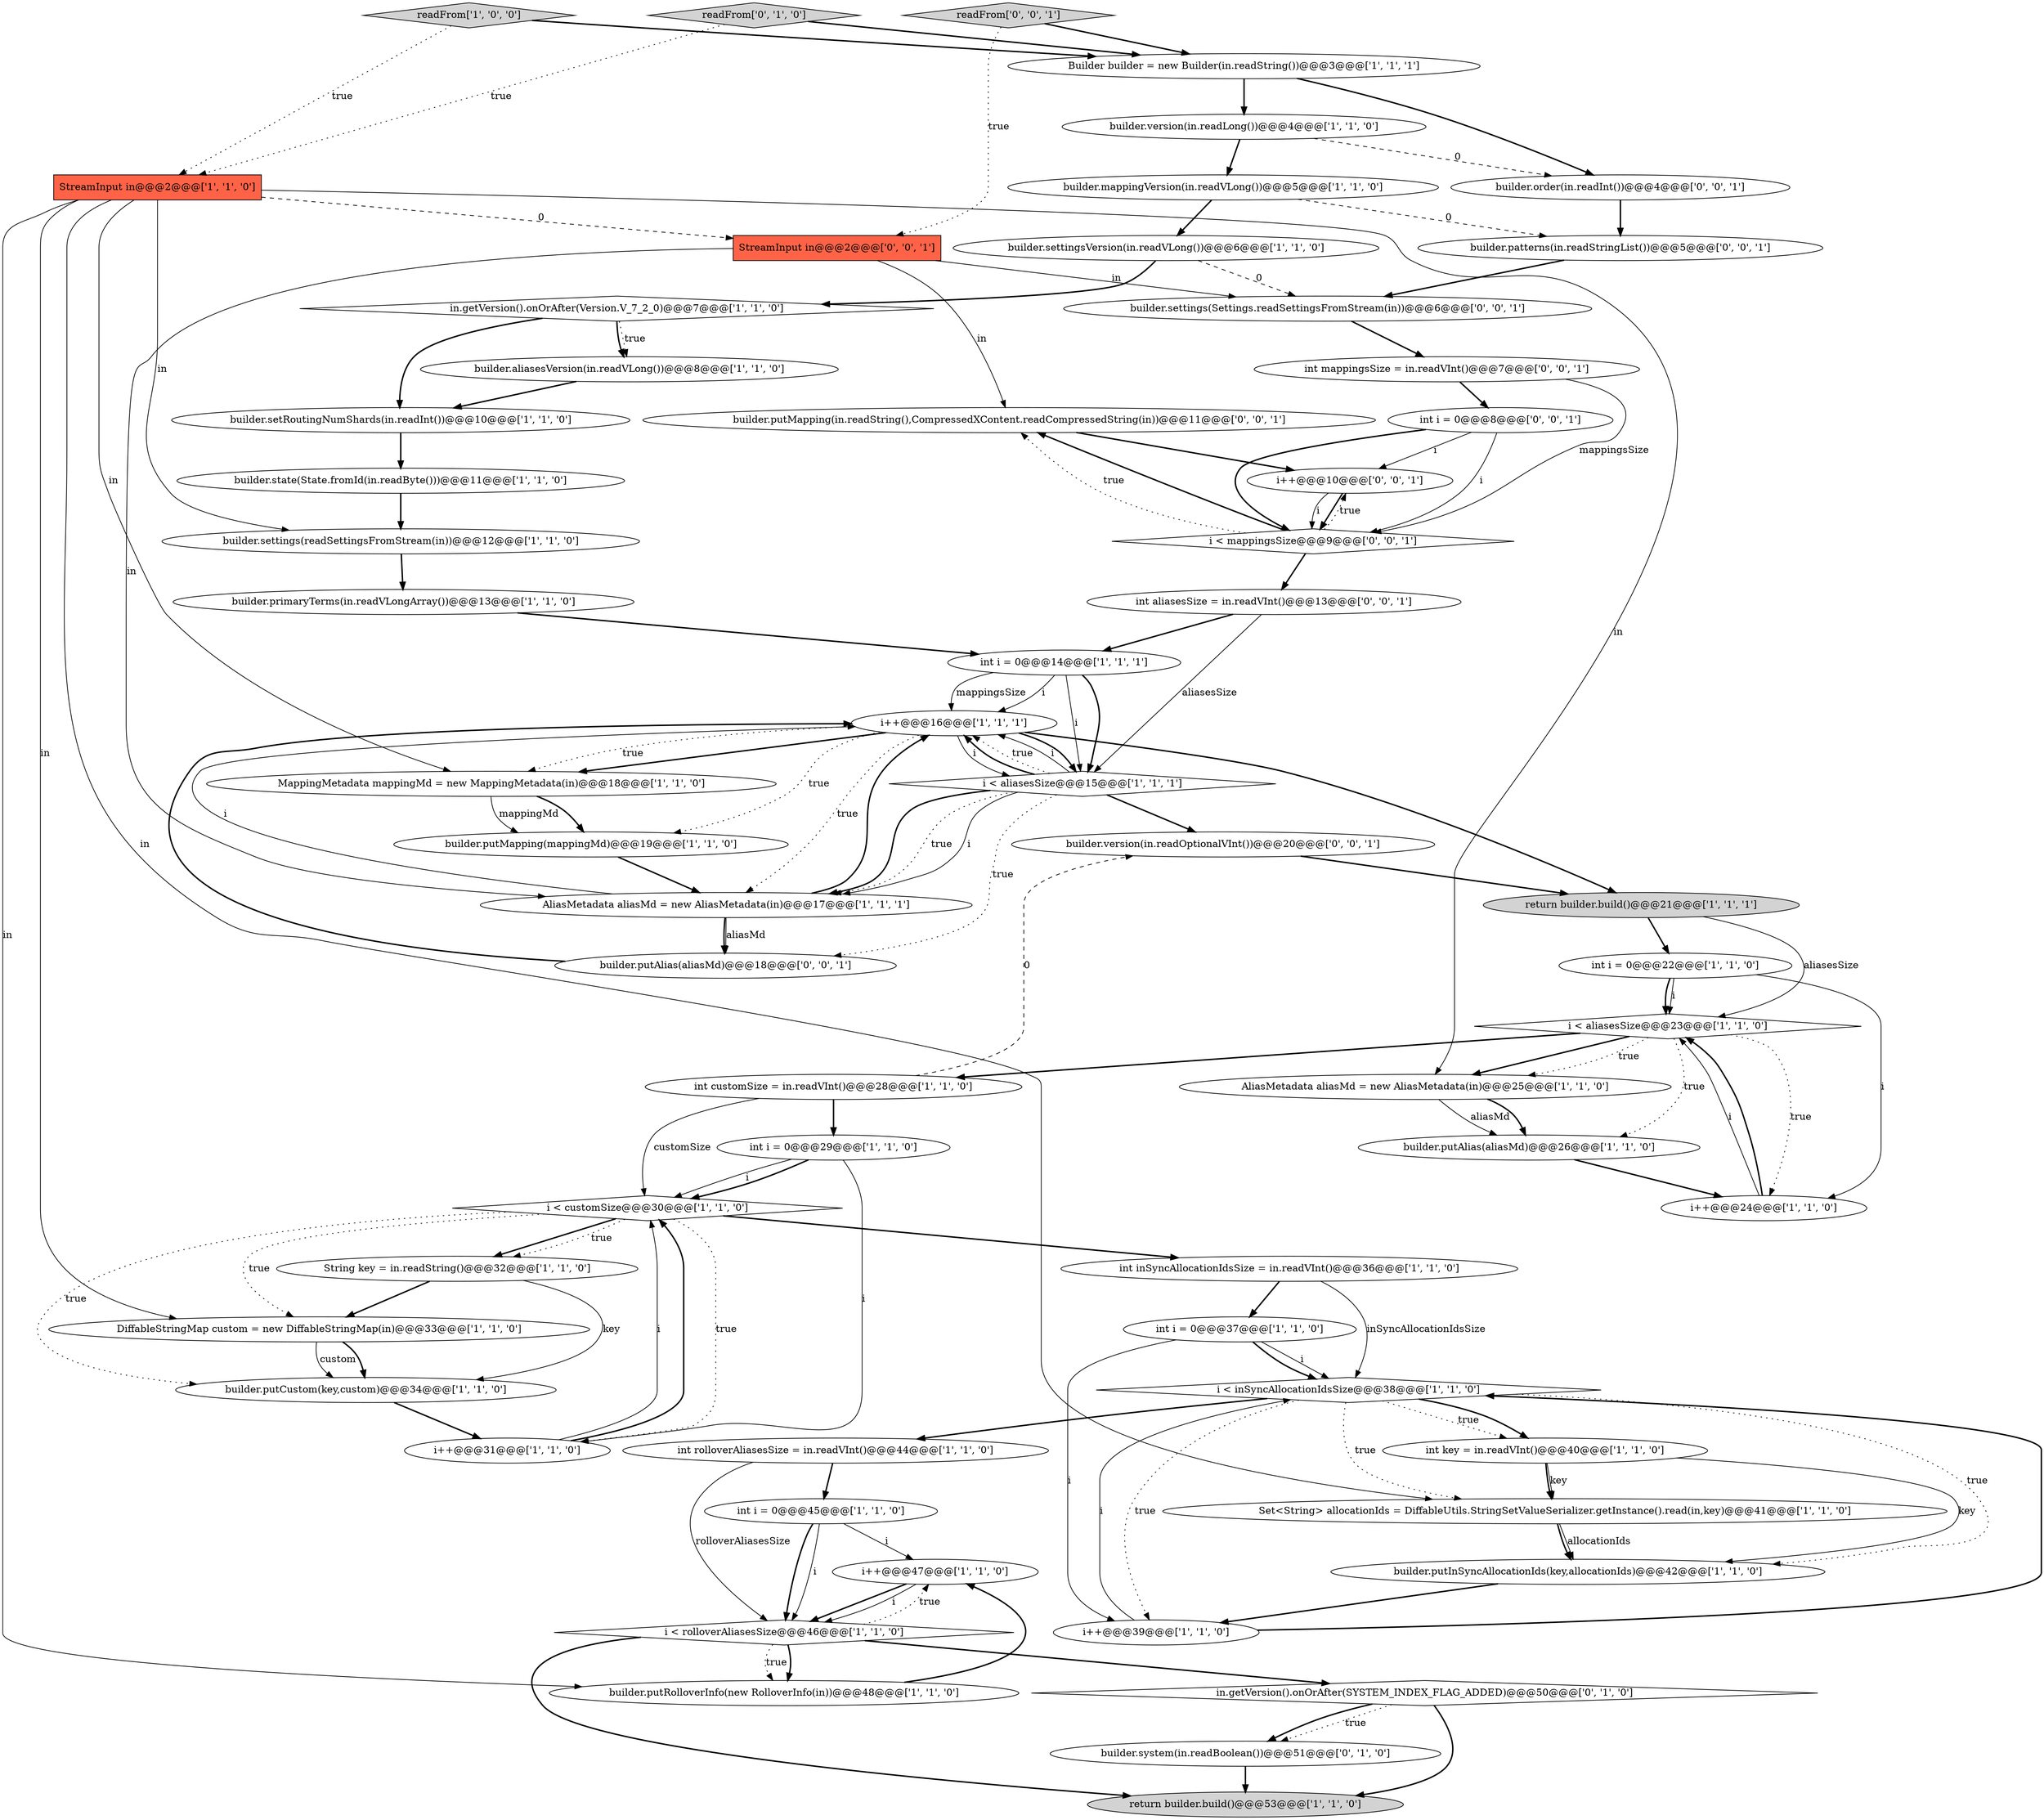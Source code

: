 digraph {
4 [style = filled, label = "builder.primaryTerms(in.readVLongArray())@@@13@@@['1', '1', '0']", fillcolor = white, shape = ellipse image = "AAA0AAABBB1BBB"];
52 [style = filled, label = "builder.putAlias(aliasMd)@@@18@@@['0', '0', '1']", fillcolor = white, shape = ellipse image = "AAA0AAABBB3BBB"];
13 [style = filled, label = "builder.version(in.readLong())@@@4@@@['1', '1', '0']", fillcolor = white, shape = ellipse image = "AAA0AAABBB1BBB"];
41 [style = filled, label = "i < aliasesSize@@@23@@@['1', '1', '0']", fillcolor = white, shape = diamond image = "AAA0AAABBB1BBB"];
8 [style = filled, label = "builder.settings(readSettingsFromStream(in))@@@12@@@['1', '1', '0']", fillcolor = white, shape = ellipse image = "AAA0AAABBB1BBB"];
36 [style = filled, label = "i < inSyncAllocationIdsSize@@@38@@@['1', '1', '0']", fillcolor = white, shape = diamond image = "AAA0AAABBB1BBB"];
39 [style = filled, label = "int inSyncAllocationIdsSize = in.readVInt()@@@36@@@['1', '1', '0']", fillcolor = white, shape = ellipse image = "AAA0AAABBB1BBB"];
59 [style = filled, label = "readFrom['0', '0', '1']", fillcolor = lightgray, shape = diamond image = "AAA0AAABBB3BBB"];
11 [style = filled, label = "Set<String> allocationIds = DiffableUtils.StringSetValueSerializer.getInstance().read(in,key)@@@41@@@['1', '1', '0']", fillcolor = white, shape = ellipse image = "AAA0AAABBB1BBB"];
43 [style = filled, label = "builder.state(State.fromId(in.readByte()))@@@11@@@['1', '1', '0']", fillcolor = white, shape = ellipse image = "AAA0AAABBB1BBB"];
56 [style = filled, label = "builder.patterns(in.readStringList())@@@5@@@['0', '0', '1']", fillcolor = white, shape = ellipse image = "AAA0AAABBB3BBB"];
21 [style = filled, label = "i < customSize@@@30@@@['1', '1', '0']", fillcolor = white, shape = diamond image = "AAA0AAABBB1BBB"];
10 [style = filled, label = "Builder builder = new Builder(in.readString())@@@3@@@['1', '1', '1']", fillcolor = white, shape = ellipse image = "AAA0AAABBB1BBB"];
17 [style = filled, label = "int i = 0@@@45@@@['1', '1', '0']", fillcolor = white, shape = ellipse image = "AAA0AAABBB1BBB"];
26 [style = filled, label = "i++@@@16@@@['1', '1', '1']", fillcolor = white, shape = ellipse image = "AAA0AAABBB1BBB"];
5 [style = filled, label = "int key = in.readVInt()@@@40@@@['1', '1', '0']", fillcolor = white, shape = ellipse image = "AAA0AAABBB1BBB"];
30 [style = filled, label = "readFrom['1', '0', '0']", fillcolor = lightgray, shape = diamond image = "AAA0AAABBB1BBB"];
0 [style = filled, label = "i++@@@24@@@['1', '1', '0']", fillcolor = white, shape = ellipse image = "AAA0AAABBB1BBB"];
29 [style = filled, label = "AliasMetadata aliasMd = new AliasMetadata(in)@@@25@@@['1', '1', '0']", fillcolor = white, shape = ellipse image = "AAA0AAABBB1BBB"];
46 [style = filled, label = "in.getVersion().onOrAfter(SYSTEM_INDEX_FLAG_ADDED)@@@50@@@['0', '1', '0']", fillcolor = white, shape = diamond image = "AAA1AAABBB2BBB"];
44 [style = filled, label = "readFrom['0', '1', '0']", fillcolor = lightgray, shape = diamond image = "AAA0AAABBB2BBB"];
47 [style = filled, label = "builder.order(in.readInt())@@@4@@@['0', '0', '1']", fillcolor = white, shape = ellipse image = "AAA0AAABBB3BBB"];
53 [style = filled, label = "builder.putMapping(in.readString(),CompressedXContent.readCompressedString(in))@@@11@@@['0', '0', '1']", fillcolor = white, shape = ellipse image = "AAA0AAABBB3BBB"];
24 [style = filled, label = "i < aliasesSize@@@15@@@['1', '1', '1']", fillcolor = white, shape = diamond image = "AAA0AAABBB1BBB"];
6 [style = filled, label = "builder.setRoutingNumShards(in.readInt())@@@10@@@['1', '1', '0']", fillcolor = white, shape = ellipse image = "AAA0AAABBB1BBB"];
35 [style = filled, label = "builder.putCustom(key,custom)@@@34@@@['1', '1', '0']", fillcolor = white, shape = ellipse image = "AAA0AAABBB1BBB"];
49 [style = filled, label = "int aliasesSize = in.readVInt()@@@13@@@['0', '0', '1']", fillcolor = white, shape = ellipse image = "AAA0AAABBB3BBB"];
54 [style = filled, label = "builder.version(in.readOptionalVInt())@@@20@@@['0', '0', '1']", fillcolor = white, shape = ellipse image = "AAA0AAABBB3BBB"];
37 [style = filled, label = "return builder.build()@@@53@@@['1', '1', '0']", fillcolor = lightgray, shape = ellipse image = "AAA0AAABBB1BBB"];
2 [style = filled, label = "int i = 0@@@14@@@['1', '1', '1']", fillcolor = white, shape = ellipse image = "AAA0AAABBB1BBB"];
32 [style = filled, label = "DiffableStringMap custom = new DiffableStringMap(in)@@@33@@@['1', '1', '0']", fillcolor = white, shape = ellipse image = "AAA0AAABBB1BBB"];
28 [style = filled, label = "builder.putRolloverInfo(new RolloverInfo(in))@@@48@@@['1', '1', '0']", fillcolor = white, shape = ellipse image = "AAA0AAABBB1BBB"];
15 [style = filled, label = "i++@@@47@@@['1', '1', '0']", fillcolor = white, shape = ellipse image = "AAA0AAABBB1BBB"];
48 [style = filled, label = "int i = 0@@@8@@@['0', '0', '1']", fillcolor = white, shape = ellipse image = "AAA0AAABBB3BBB"];
14 [style = filled, label = "MappingMetadata mappingMd = new MappingMetadata(in)@@@18@@@['1', '1', '0']", fillcolor = white, shape = ellipse image = "AAA0AAABBB1BBB"];
1 [style = filled, label = "int customSize = in.readVInt()@@@28@@@['1', '1', '0']", fillcolor = white, shape = ellipse image = "AAA0AAABBB1BBB"];
3 [style = filled, label = "builder.putAlias(aliasMd)@@@26@@@['1', '1', '0']", fillcolor = white, shape = ellipse image = "AAA0AAABBB1BBB"];
23 [style = filled, label = "builder.putMapping(mappingMd)@@@19@@@['1', '1', '0']", fillcolor = white, shape = ellipse image = "AAA0AAABBB1BBB"];
22 [style = filled, label = "StreamInput in@@@2@@@['1', '1', '0']", fillcolor = tomato, shape = box image = "AAA0AAABBB1BBB"];
9 [style = filled, label = "int i = 0@@@22@@@['1', '1', '0']", fillcolor = white, shape = ellipse image = "AAA0AAABBB1BBB"];
20 [style = filled, label = "int i = 0@@@29@@@['1', '1', '0']", fillcolor = white, shape = ellipse image = "AAA0AAABBB1BBB"];
25 [style = filled, label = "AliasMetadata aliasMd = new AliasMetadata(in)@@@17@@@['1', '1', '1']", fillcolor = white, shape = ellipse image = "AAA0AAABBB1BBB"];
57 [style = filled, label = "int mappingsSize = in.readVInt()@@@7@@@['0', '0', '1']", fillcolor = white, shape = ellipse image = "AAA0AAABBB3BBB"];
18 [style = filled, label = "builder.aliasesVersion(in.readVLong())@@@8@@@['1', '1', '0']", fillcolor = white, shape = ellipse image = "AAA0AAABBB1BBB"];
7 [style = filled, label = "builder.settingsVersion(in.readVLong())@@@6@@@['1', '1', '0']", fillcolor = white, shape = ellipse image = "AAA0AAABBB1BBB"];
51 [style = filled, label = "StreamInput in@@@2@@@['0', '0', '1']", fillcolor = tomato, shape = box image = "AAA0AAABBB3BBB"];
16 [style = filled, label = "i++@@@31@@@['1', '1', '0']", fillcolor = white, shape = ellipse image = "AAA0AAABBB1BBB"];
19 [style = filled, label = "int i = 0@@@37@@@['1', '1', '0']", fillcolor = white, shape = ellipse image = "AAA0AAABBB1BBB"];
55 [style = filled, label = "builder.settings(Settings.readSettingsFromStream(in))@@@6@@@['0', '0', '1']", fillcolor = white, shape = ellipse image = "AAA0AAABBB3BBB"];
38 [style = filled, label = "builder.mappingVersion(in.readVLong())@@@5@@@['1', '1', '0']", fillcolor = white, shape = ellipse image = "AAA0AAABBB1BBB"];
50 [style = filled, label = "i++@@@10@@@['0', '0', '1']", fillcolor = white, shape = ellipse image = "AAA0AAABBB3BBB"];
45 [style = filled, label = "builder.system(in.readBoolean())@@@51@@@['0', '1', '0']", fillcolor = white, shape = ellipse image = "AAA1AAABBB2BBB"];
33 [style = filled, label = "int rolloverAliasesSize = in.readVInt()@@@44@@@['1', '1', '0']", fillcolor = white, shape = ellipse image = "AAA0AAABBB1BBB"];
34 [style = filled, label = "i++@@@39@@@['1', '1', '0']", fillcolor = white, shape = ellipse image = "AAA0AAABBB1BBB"];
40 [style = filled, label = "return builder.build()@@@21@@@['1', '1', '1']", fillcolor = lightgray, shape = ellipse image = "AAA0AAABBB1BBB"];
12 [style = filled, label = "i < rolloverAliasesSize@@@46@@@['1', '1', '0']", fillcolor = white, shape = diamond image = "AAA0AAABBB1BBB"];
42 [style = filled, label = "String key = in.readString()@@@32@@@['1', '1', '0']", fillcolor = white, shape = ellipse image = "AAA0AAABBB1BBB"];
27 [style = filled, label = "builder.putInSyncAllocationIds(key,allocationIds)@@@42@@@['1', '1', '0']", fillcolor = white, shape = ellipse image = "AAA0AAABBB1BBB"];
58 [style = filled, label = "i < mappingsSize@@@9@@@['0', '0', '1']", fillcolor = white, shape = diamond image = "AAA0AAABBB3BBB"];
31 [style = filled, label = "in.getVersion().onOrAfter(Version.V_7_2_0)@@@7@@@['1', '1', '0']", fillcolor = white, shape = diamond image = "AAA0AAABBB1BBB"];
12->28 [style = bold, label=""];
10->47 [style = bold, label=""];
40->41 [style = solid, label="aliasesSize"];
36->11 [style = dotted, label="true"];
11->27 [style = solid, label="allocationIds"];
6->43 [style = bold, label=""];
42->32 [style = bold, label=""];
33->12 [style = solid, label="rolloverAliasesSize"];
52->26 [style = bold, label=""];
22->29 [style = solid, label="in"];
13->47 [style = dashed, label="0"];
25->26 [style = bold, label=""];
58->53 [style = bold, label=""];
33->17 [style = bold, label=""];
25->52 [style = solid, label="aliasMd"];
31->18 [style = bold, label=""];
21->39 [style = bold, label=""];
38->56 [style = dashed, label="0"];
13->38 [style = bold, label=""];
4->2 [style = bold, label=""];
26->23 [style = dotted, label="true"];
11->27 [style = bold, label=""];
44->22 [style = dotted, label="true"];
46->37 [style = bold, label=""];
26->14 [style = dotted, label="true"];
31->6 [style = bold, label=""];
26->40 [style = bold, label=""];
42->35 [style = solid, label="key"];
19->34 [style = solid, label="i"];
12->46 [style = bold, label=""];
36->34 [style = dotted, label="true"];
41->29 [style = dotted, label="true"];
7->55 [style = dashed, label="0"];
27->34 [style = bold, label=""];
5->11 [style = solid, label="key"];
49->2 [style = bold, label=""];
48->50 [style = solid, label="i"];
2->26 [style = solid, label="i"];
57->58 [style = solid, label="mappingsSize"];
41->1 [style = bold, label=""];
26->24 [style = bold, label=""];
22->8 [style = solid, label="in"];
21->42 [style = bold, label=""];
1->21 [style = solid, label="customSize"];
58->50 [style = dotted, label="true"];
29->3 [style = solid, label="aliasMd"];
12->37 [style = bold, label=""];
24->54 [style = bold, label=""];
56->55 [style = bold, label=""];
46->45 [style = dotted, label="true"];
50->58 [style = solid, label="i"];
46->45 [style = bold, label=""];
44->10 [style = bold, label=""];
58->49 [style = bold, label=""];
22->32 [style = solid, label="in"];
22->14 [style = solid, label="in"];
51->25 [style = solid, label="in"];
47->56 [style = bold, label=""];
38->7 [style = bold, label=""];
21->35 [style = dotted, label="true"];
51->55 [style = solid, label="in"];
20->21 [style = solid, label="i"];
49->24 [style = solid, label="aliasesSize"];
2->24 [style = bold, label=""];
14->23 [style = bold, label=""];
24->25 [style = bold, label=""];
24->25 [style = dotted, label="true"];
39->19 [style = bold, label=""];
1->54 [style = dashed, label="0"];
57->48 [style = bold, label=""];
24->26 [style = bold, label=""];
53->50 [style = bold, label=""];
18->6 [style = bold, label=""];
17->15 [style = solid, label="i"];
23->25 [style = bold, label=""];
29->3 [style = bold, label=""];
0->41 [style = solid, label="i"];
54->40 [style = bold, label=""];
22->51 [style = dashed, label="0"];
59->10 [style = bold, label=""];
2->24 [style = solid, label="i"];
15->12 [style = bold, label=""];
41->3 [style = dotted, label="true"];
34->36 [style = bold, label=""];
51->53 [style = solid, label="in"];
28->15 [style = bold, label=""];
26->14 [style = bold, label=""];
48->58 [style = bold, label=""];
41->0 [style = dotted, label="true"];
58->53 [style = dotted, label="true"];
32->35 [style = solid, label="custom"];
10->13 [style = bold, label=""];
7->31 [style = bold, label=""];
50->58 [style = bold, label=""];
25->52 [style = bold, label=""];
5->27 [style = solid, label="key"];
40->9 [style = bold, label=""];
36->33 [style = bold, label=""];
20->16 [style = solid, label="i"];
48->58 [style = solid, label="i"];
31->18 [style = dotted, label="true"];
22->28 [style = solid, label="in"];
21->16 [style = dotted, label="true"];
21->32 [style = dotted, label="true"];
16->21 [style = solid, label="i"];
24->25 [style = solid, label="i"];
43->8 [style = bold, label=""];
9->41 [style = bold, label=""];
19->36 [style = solid, label="i"];
36->5 [style = dotted, label="true"];
21->42 [style = dotted, label="true"];
36->27 [style = dotted, label="true"];
8->4 [style = bold, label=""];
24->26 [style = dotted, label="true"];
26->25 [style = dotted, label="true"];
24->26 [style = solid, label="i"];
12->15 [style = dotted, label="true"];
17->12 [style = bold, label=""];
36->5 [style = bold, label=""];
59->51 [style = dotted, label="true"];
30->10 [style = bold, label=""];
12->28 [style = dotted, label="true"];
9->0 [style = solid, label="i"];
9->41 [style = solid, label="i"];
35->16 [style = bold, label=""];
30->22 [style = dotted, label="true"];
55->57 [style = bold, label=""];
26->24 [style = solid, label="i"];
19->36 [style = bold, label=""];
20->21 [style = bold, label=""];
24->52 [style = dotted, label="true"];
16->21 [style = bold, label=""];
32->35 [style = bold, label=""];
41->29 [style = bold, label=""];
25->26 [style = solid, label="i"];
5->11 [style = bold, label=""];
15->12 [style = solid, label="i"];
14->23 [style = solid, label="mappingMd"];
3->0 [style = bold, label=""];
34->36 [style = solid, label="i"];
45->37 [style = bold, label=""];
22->11 [style = solid, label="in"];
1->20 [style = bold, label=""];
0->41 [style = bold, label=""];
17->12 [style = solid, label="i"];
39->36 [style = solid, label="inSyncAllocationIdsSize"];
2->26 [style = solid, label="mappingsSize"];
}
